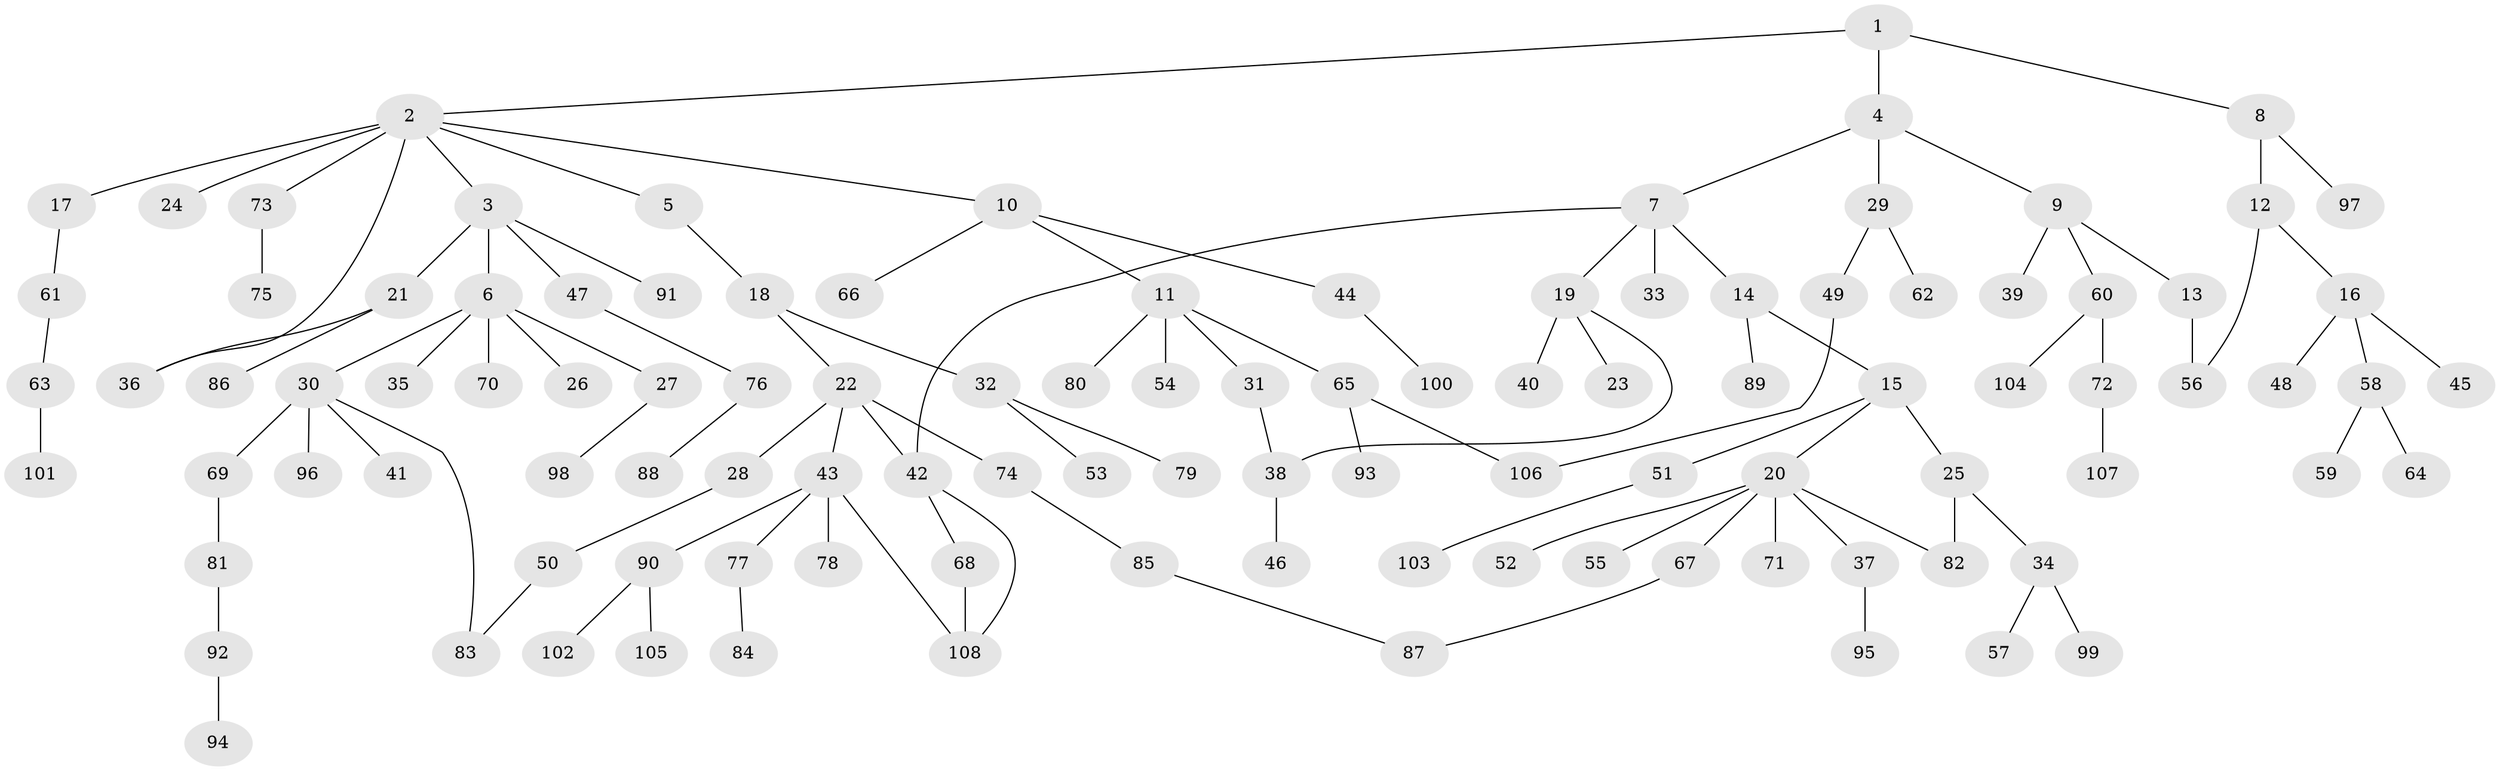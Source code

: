 // Generated by graph-tools (version 1.1) at 2025/25/03/09/25 03:25:27]
// undirected, 108 vertices, 117 edges
graph export_dot {
graph [start="1"]
  node [color=gray90,style=filled];
  1;
  2;
  3;
  4;
  5;
  6;
  7;
  8;
  9;
  10;
  11;
  12;
  13;
  14;
  15;
  16;
  17;
  18;
  19;
  20;
  21;
  22;
  23;
  24;
  25;
  26;
  27;
  28;
  29;
  30;
  31;
  32;
  33;
  34;
  35;
  36;
  37;
  38;
  39;
  40;
  41;
  42;
  43;
  44;
  45;
  46;
  47;
  48;
  49;
  50;
  51;
  52;
  53;
  54;
  55;
  56;
  57;
  58;
  59;
  60;
  61;
  62;
  63;
  64;
  65;
  66;
  67;
  68;
  69;
  70;
  71;
  72;
  73;
  74;
  75;
  76;
  77;
  78;
  79;
  80;
  81;
  82;
  83;
  84;
  85;
  86;
  87;
  88;
  89;
  90;
  91;
  92;
  93;
  94;
  95;
  96;
  97;
  98;
  99;
  100;
  101;
  102;
  103;
  104;
  105;
  106;
  107;
  108;
  1 -- 2;
  1 -- 4;
  1 -- 8;
  2 -- 3;
  2 -- 5;
  2 -- 10;
  2 -- 17;
  2 -- 24;
  2 -- 36;
  2 -- 73;
  3 -- 6;
  3 -- 21;
  3 -- 47;
  3 -- 91;
  4 -- 7;
  4 -- 9;
  4 -- 29;
  5 -- 18;
  6 -- 26;
  6 -- 27;
  6 -- 30;
  6 -- 35;
  6 -- 70;
  7 -- 14;
  7 -- 19;
  7 -- 33;
  7 -- 42;
  8 -- 12;
  8 -- 97;
  9 -- 13;
  9 -- 39;
  9 -- 60;
  10 -- 11;
  10 -- 44;
  10 -- 66;
  11 -- 31;
  11 -- 54;
  11 -- 65;
  11 -- 80;
  12 -- 16;
  12 -- 56;
  13 -- 56;
  14 -- 15;
  14 -- 89;
  15 -- 20;
  15 -- 25;
  15 -- 51;
  16 -- 45;
  16 -- 48;
  16 -- 58;
  17 -- 61;
  18 -- 22;
  18 -- 32;
  19 -- 23;
  19 -- 40;
  19 -- 38;
  20 -- 37;
  20 -- 52;
  20 -- 55;
  20 -- 67;
  20 -- 71;
  20 -- 82;
  21 -- 86;
  21 -- 36;
  22 -- 28;
  22 -- 43;
  22 -- 74;
  22 -- 42;
  25 -- 34;
  25 -- 82;
  27 -- 98;
  28 -- 50;
  29 -- 49;
  29 -- 62;
  30 -- 41;
  30 -- 69;
  30 -- 83;
  30 -- 96;
  31 -- 38;
  32 -- 53;
  32 -- 79;
  34 -- 57;
  34 -- 99;
  37 -- 95;
  38 -- 46;
  42 -- 68;
  42 -- 108;
  43 -- 77;
  43 -- 78;
  43 -- 90;
  43 -- 108;
  44 -- 100;
  47 -- 76;
  49 -- 106;
  50 -- 83;
  51 -- 103;
  58 -- 59;
  58 -- 64;
  60 -- 72;
  60 -- 104;
  61 -- 63;
  63 -- 101;
  65 -- 93;
  65 -- 106;
  67 -- 87;
  68 -- 108;
  69 -- 81;
  72 -- 107;
  73 -- 75;
  74 -- 85;
  76 -- 88;
  77 -- 84;
  81 -- 92;
  85 -- 87;
  90 -- 102;
  90 -- 105;
  92 -- 94;
}
